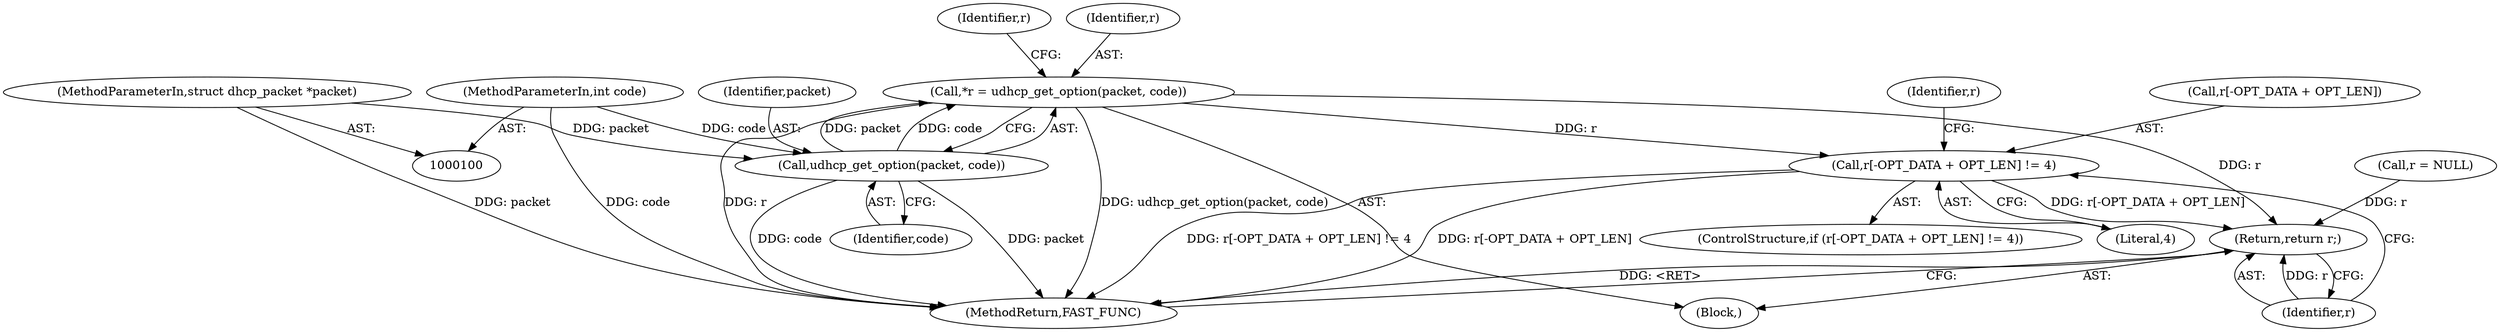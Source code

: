 digraph "0_busybox_74d9f1ba37010face4bd1449df4d60dd84450b06@array" {
"1000114" [label="(Call,r[-OPT_DATA + OPT_LEN] != 4)"];
"1000105" [label="(Call,*r = udhcp_get_option(packet, code))"];
"1000107" [label="(Call,udhcp_get_option(packet, code))"];
"1000101" [label="(MethodParameterIn,struct dhcp_packet *packet)"];
"1000102" [label="(MethodParameterIn,int code)"];
"1000125" [label="(Return,return r;)"];
"1000114" [label="(Call,r[-OPT_DATA + OPT_LEN] != 4)"];
"1000122" [label="(Call,r = NULL)"];
"1000103" [label="(Block,)"];
"1000102" [label="(MethodParameterIn,int code)"];
"1000113" [label="(ControlStructure,if (r[-OPT_DATA + OPT_LEN] != 4))"];
"1000107" [label="(Call,udhcp_get_option(packet, code))"];
"1000111" [label="(Identifier,r)"];
"1000109" [label="(Identifier,code)"];
"1000106" [label="(Identifier,r)"];
"1000121" [label="(Literal,4)"];
"1000125" [label="(Return,return r;)"];
"1000101" [label="(MethodParameterIn,struct dhcp_packet *packet)"];
"1000108" [label="(Identifier,packet)"];
"1000123" [label="(Identifier,r)"];
"1000105" [label="(Call,*r = udhcp_get_option(packet, code))"];
"1000126" [label="(Identifier,r)"];
"1000115" [label="(Call,r[-OPT_DATA + OPT_LEN])"];
"1000127" [label="(MethodReturn,FAST_FUNC)"];
"1000114" -> "1000113"  [label="AST: "];
"1000114" -> "1000121"  [label="CFG: "];
"1000115" -> "1000114"  [label="AST: "];
"1000121" -> "1000114"  [label="AST: "];
"1000123" -> "1000114"  [label="CFG: "];
"1000126" -> "1000114"  [label="CFG: "];
"1000114" -> "1000127"  [label="DDG: r[-OPT_DATA + OPT_LEN] != 4"];
"1000114" -> "1000127"  [label="DDG: r[-OPT_DATA + OPT_LEN]"];
"1000105" -> "1000114"  [label="DDG: r"];
"1000114" -> "1000125"  [label="DDG: r[-OPT_DATA + OPT_LEN]"];
"1000105" -> "1000103"  [label="AST: "];
"1000105" -> "1000107"  [label="CFG: "];
"1000106" -> "1000105"  [label="AST: "];
"1000107" -> "1000105"  [label="AST: "];
"1000111" -> "1000105"  [label="CFG: "];
"1000105" -> "1000127"  [label="DDG: udhcp_get_option(packet, code)"];
"1000105" -> "1000127"  [label="DDG: r"];
"1000107" -> "1000105"  [label="DDG: packet"];
"1000107" -> "1000105"  [label="DDG: code"];
"1000105" -> "1000125"  [label="DDG: r"];
"1000107" -> "1000109"  [label="CFG: "];
"1000108" -> "1000107"  [label="AST: "];
"1000109" -> "1000107"  [label="AST: "];
"1000107" -> "1000127"  [label="DDG: packet"];
"1000107" -> "1000127"  [label="DDG: code"];
"1000101" -> "1000107"  [label="DDG: packet"];
"1000102" -> "1000107"  [label="DDG: code"];
"1000101" -> "1000100"  [label="AST: "];
"1000101" -> "1000127"  [label="DDG: packet"];
"1000102" -> "1000100"  [label="AST: "];
"1000102" -> "1000127"  [label="DDG: code"];
"1000125" -> "1000103"  [label="AST: "];
"1000125" -> "1000126"  [label="CFG: "];
"1000126" -> "1000125"  [label="AST: "];
"1000127" -> "1000125"  [label="CFG: "];
"1000125" -> "1000127"  [label="DDG: <RET>"];
"1000126" -> "1000125"  [label="DDG: r"];
"1000122" -> "1000125"  [label="DDG: r"];
}
